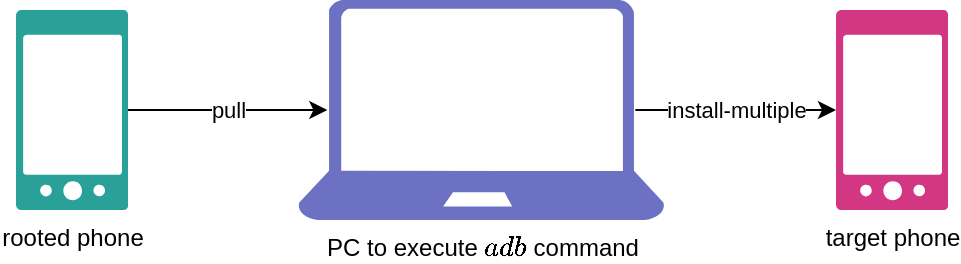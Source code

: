 <mxfile version="24.1.0" type="device">
  <diagram name="Page-1" id="s1lPQYj2TPWVhiLx2glE">
    <mxGraphModel dx="1098" dy="613" grid="1" gridSize="10" guides="1" tooltips="1" connect="1" arrows="1" fold="1" page="1" pageScale="1" pageWidth="1920" pageHeight="1200" math="0" shadow="0">
      <root>
        <mxCell id="0" />
        <mxCell id="1" parent="0" />
        <mxCell id="5W_DyZHJr-HLIw55QGlu-1" value="rooted phone" style="sketch=0;html=1;aspect=fixed;strokeColor=none;shadow=0;fillColor=#2aa198;verticalAlign=top;labelPosition=center;verticalLabelPosition=bottom;shape=mxgraph.gcp2.phone_android" vertex="1" parent="1">
          <mxGeometry x="180" y="170" width="56" height="100" as="geometry" />
        </mxCell>
        <mxCell id="5W_DyZHJr-HLIw55QGlu-2" value="target phone" style="sketch=0;html=1;aspect=fixed;strokeColor=none;shadow=0;fillColor=#d33682;verticalAlign=top;labelPosition=center;verticalLabelPosition=bottom;shape=mxgraph.gcp2.phone_android" vertex="1" parent="1">
          <mxGeometry x="590" y="170" width="56" height="100" as="geometry" />
        </mxCell>
        <mxCell id="5W_DyZHJr-HLIw55QGlu-3" value="PC to execute `adb` command" style="verticalLabelPosition=bottom;html=1;verticalAlign=top;align=center;strokeColor=none;fillColor=#6c71c4;shape=mxgraph.azure.laptop;pointerEvents=1;" vertex="1" parent="1">
          <mxGeometry x="321" y="165" width="183.33" height="110" as="geometry" />
        </mxCell>
        <mxCell id="5W_DyZHJr-HLIw55QGlu-5" value="pull" style="edgeStyle=orthogonalEdgeStyle;rounded=0;orthogonalLoop=1;jettySize=auto;html=1;entryX=0.08;entryY=0.5;entryDx=0;entryDy=0;entryPerimeter=0;startArrow=none;startFill=0;" edge="1" parent="1" source="5W_DyZHJr-HLIw55QGlu-1" target="5W_DyZHJr-HLIw55QGlu-3">
          <mxGeometry relative="1" as="geometry" />
        </mxCell>
        <mxCell id="5W_DyZHJr-HLIw55QGlu-6" value="install-multiple" style="edgeStyle=orthogonalEdgeStyle;rounded=0;orthogonalLoop=1;jettySize=auto;html=1;exitX=0.92;exitY=0.5;exitDx=0;exitDy=0;exitPerimeter=0;" edge="1" parent="1" source="5W_DyZHJr-HLIw55QGlu-3" target="5W_DyZHJr-HLIw55QGlu-2">
          <mxGeometry relative="1" as="geometry" />
        </mxCell>
      </root>
    </mxGraphModel>
  </diagram>
</mxfile>
